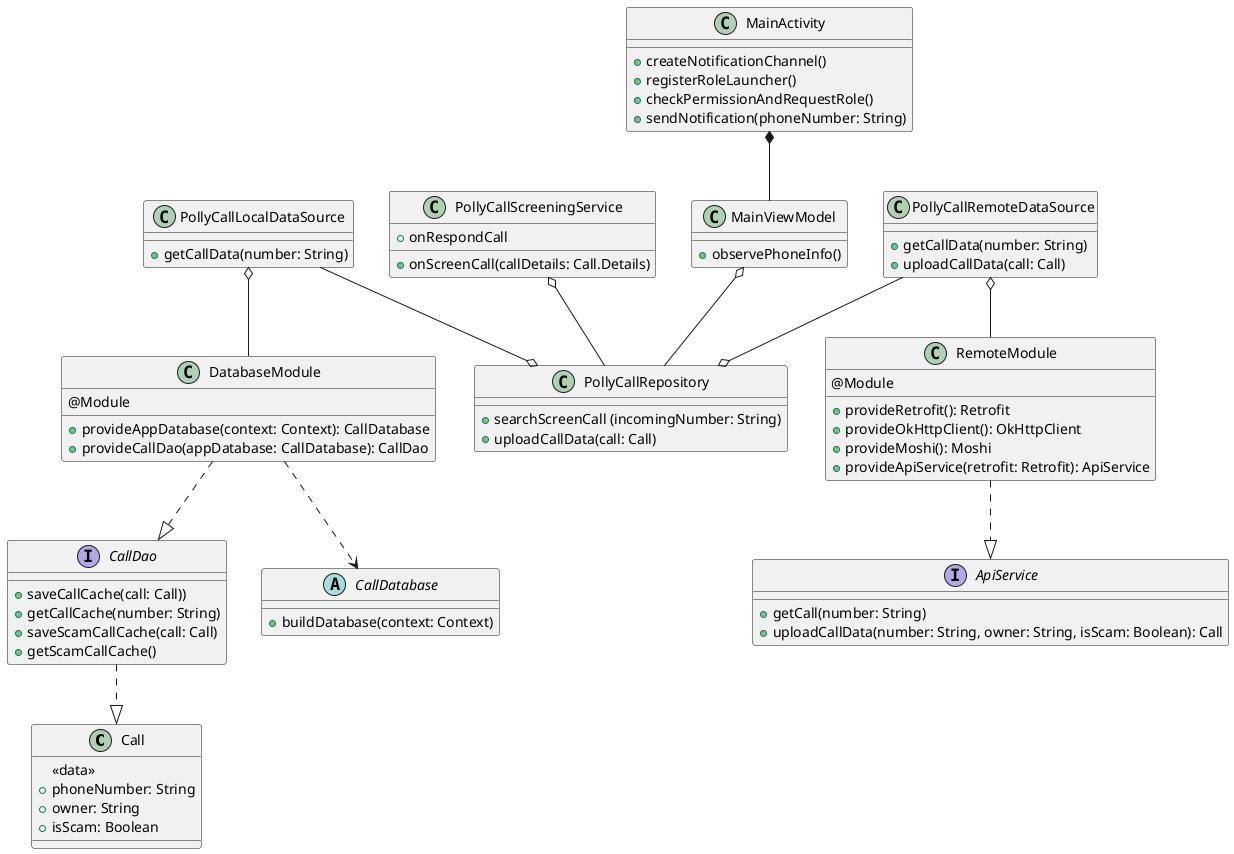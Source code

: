 @startuml
'https://plantuml.com/class-diagram

class Call {
<<data>>
+ phoneNumber: String
+ owner: String
+ isScam: Boolean
}

interface CallDao {
+ saveCallCache(call: Call))
+ getCallCache(number: String)
+ saveScamCallCache(call: Call)
+ getScamCallCache()
}

abstract class CallDatabase {
+ buildDatabase(context: Context)
}

class DatabaseModule{
+ provideAppDatabase(context: Context): CallDatabase
+ provideCallDao(appDatabase: CallDatabase): CallDao
@Module
}

class PollyCallLocalDataSource {
+ getCallData(number: String)
}

class PollyCallRemoteDataSource {
+ getCallData(number: String)
+ uploadCallData(call: Call)
}

interface ApiService {
+ getCall(number: String)
+ uploadCallData(number: String, owner: String, isScam: Boolean): Call
}

class RemoteModule {
+ provideRetrofit(): Retrofit
+ provideOkHttpClient(): OkHttpClient
+ provideMoshi(): Moshi
+ provideApiService(retrofit: Retrofit): ApiService
@Module
}

class PollyCallRepository {
+ searchScreenCall (incomingNumber: String)
+ uploadCallData(call: Call)
}

class PollyCallScreeningService {
+ onScreenCall(callDetails: Call.Details)
+ onRespondCall
}

class MainViewModel {
+ observePhoneInfo()
}

class MainActivity {
+ createNotificationChannel()
+ registerRoleLauncher()
+ checkPermissionAndRequestRole()
+ sendNotification(phoneNumber: String)
}


RemoteModule ..|> ApiService

DatabaseModule ..> CallDatabase
DatabaseModule ..|> CallDao

CallDao ..|> Call
MainViewModel o-- PollyCallRepository
MainActivity *-- MainViewModel

PollyCallScreeningService o-- PollyCallRepository

PollyCallLocalDataSource o-- DatabaseModule
PollyCallRemoteDataSource o-- RemoteModule
PollyCallRemoteDataSource --o PollyCallRepository
PollyCallLocalDataSource --o PollyCallRepository

@enduml